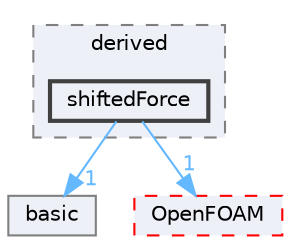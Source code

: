 digraph "src/lagrangian/molecularDynamics/potential/energyScalingFunction/derived/shiftedForce"
{
 // LATEX_PDF_SIZE
  bgcolor="transparent";
  edge [fontname=Helvetica,fontsize=10,labelfontname=Helvetica,labelfontsize=10];
  node [fontname=Helvetica,fontsize=10,shape=box,height=0.2,width=0.4];
  compound=true
  subgraph clusterdir_0c6c913ade273243a586c25c0aaa9e89 {
    graph [ bgcolor="#edf0f7", pencolor="grey50", label="derived", fontname=Helvetica,fontsize=10 style="filled,dashed", URL="dir_0c6c913ade273243a586c25c0aaa9e89.html",tooltip=""]
  dir_832ffc1b982fcf11c0323e57c36baadc [label="shiftedForce", fillcolor="#edf0f7", color="grey25", style="filled,bold", URL="dir_832ffc1b982fcf11c0323e57c36baadc.html",tooltip=""];
  }
  dir_15750015fbdfc577ed522467676388d6 [label="basic", fillcolor="#edf0f7", color="grey50", style="filled", URL="dir_15750015fbdfc577ed522467676388d6.html",tooltip=""];
  dir_c5473ff19b20e6ec4dfe5c310b3778a8 [label="OpenFOAM", fillcolor="#edf0f7", color="red", style="filled,dashed", URL="dir_c5473ff19b20e6ec4dfe5c310b3778a8.html",tooltip=""];
  dir_832ffc1b982fcf11c0323e57c36baadc->dir_15750015fbdfc577ed522467676388d6 [headlabel="1", labeldistance=1.5 headhref="dir_003517_000213.html" href="dir_003517_000213.html" color="steelblue1" fontcolor="steelblue1"];
  dir_832ffc1b982fcf11c0323e57c36baadc->dir_c5473ff19b20e6ec4dfe5c310b3778a8 [headlabel="1", labeldistance=1.5 headhref="dir_003517_002695.html" href="dir_003517_002695.html" color="steelblue1" fontcolor="steelblue1"];
}
